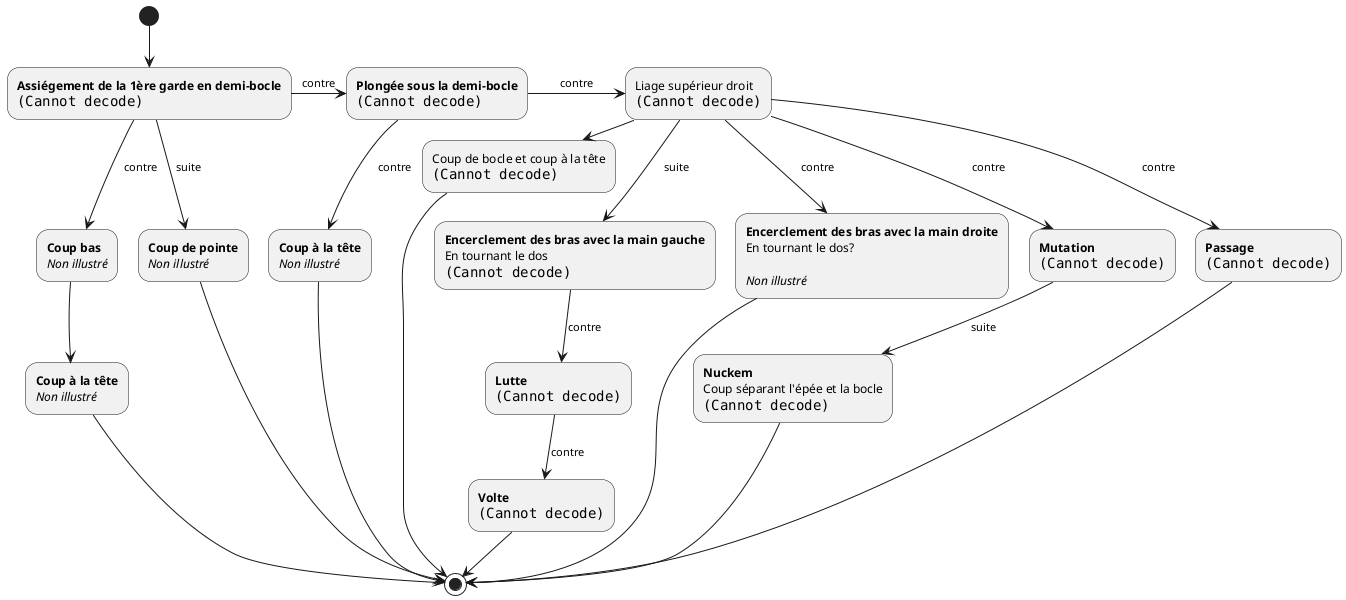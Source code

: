 @startuml
(*) --> "<b>Assiégement de la 1ère garde en demi-bocle</b>\n<img:images/msI.33/P01E1 - §005.jpg>" as assiegementdemibocle1ere
assiegementdemibocle1ere -->[contre] "<b>Coup bas</b>\n<i>Non illustré</i>" as coupbas
assiegementdemibocle1ere-->[suite]"<b>Coup de pointe</b>\n<i>Non illustré</i>" as couppointe
assiegementdemibocle1ere-right->[contre]"<b>Plongée sous la demi-bocle</b>\n<img:images/msI.33/P01E2 - §006.jpg>" as plongee

coupbas --> "<b>Coup à la tête</b>\n<i>Non illustré</i>" as couptete

plongee-right->[contre]"Liage supérieur droit\n<img:images/msI.33/P01E3 - §007.jpg>" as liagesupdroit
plongee-->[contre]"<b>Coup à la tête</b>\n<i>Non illustré</i>" as coupteteordinaire

liagesupdroit-right->[suite]"Coup de bocle et coup à la tête\n<img:images/msI.33/P01E4 - §008.jpg>" as coupboclecouptete
liagesupdroit-->[suite]"<b>Encerclement des bras avec la main gauche</b>\nEn tournant le dos\n<img:images/msI.33/P21E3 - §071.jpg>" as encerclementgauche
liagesupdroit-->[contre]"<b>Mutation</b>\n<img:images/msI.33/P02E4 - §012.jpg>" as mutation
liagesupdroit-->[contre]"<b>Passage</b>\n<img:images/msI.33/P09E3 - §035.jpg>" as passage
liagesupdroit-->[contre]"<b>Encerclement des bras avec la main droite</b>\nEn tournant le dos?\n\n<i>Non illustré</i>" as encerclementdroit

mutation-->[suite]"<b>Nuckem</b>\nCoup séparant l'épée et la bocle\n<img:images/msI.33/P02E5 - §013.jpg>" as nuckem

encerclementgauche-->[contre] "<b>Lutte</b>\n<img:images/msI.33/P21E4 - §072.jpg>" as lutte
lutte-->[contre] "<b>Volte</b>\n<img:images/msI.33/P21E5 - §073.jpg>" as volte

volte-->(*)
encerclementdroit-->(*)
coupboclecouptete-->(*)
couptete --> (*)
couppointe-->(*)
coupteteordinaire-->(*)
passage-->(*)
nuckem-->(*)

'======
'Layout
'======
'First line
encerclementgauche-right[hidden]->encerclementdroit
encerclementdroit-right[hidden]->mutation
mutation-right[hidden]->passage
coupteteordinaire-right[hidden]->encerclementgauche
coupbas-right[hidden]->coupteteordinaire

'second line
lutte-right[hidden]->nuckem
'couptete-right[hidden]->lutte
couptete-up[hidden]->coupbas
coupbas-right[hidden]->couppointe
couppointe-right[hidden]->coupteteordinaire

@enduml